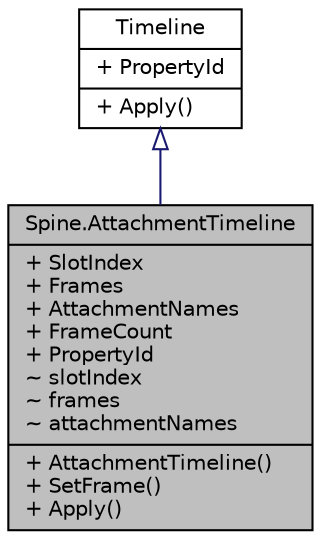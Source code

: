 digraph "Spine.AttachmentTimeline"
{
 // LATEX_PDF_SIZE
  edge [fontname="Helvetica",fontsize="10",labelfontname="Helvetica",labelfontsize="10"];
  node [fontname="Helvetica",fontsize="10",shape=record];
  Node1 [label="{Spine.AttachmentTimeline\n|+ SlotIndex\l+ Frames\l+ AttachmentNames\l+ FrameCount\l+ PropertyId\l~ slotIndex\l~ frames\l~ attachmentNames\l|+ AttachmentTimeline()\l+ SetFrame()\l+ Apply()\l}",height=0.2,width=0.4,color="black", fillcolor="grey75", style="filled", fontcolor="black",tooltip=" "];
  Node2 -> Node1 [dir="back",color="midnightblue",fontsize="10",style="solid",arrowtail="onormal",fontname="Helvetica"];
  Node2 [label="{Timeline\n|+ PropertyId\l|+ Apply()\l}",height=0.2,width=0.4,color="black", fillcolor="white", style="filled",URL="$interface_spine_1_1_timeline.html",tooltip=" "];
}
